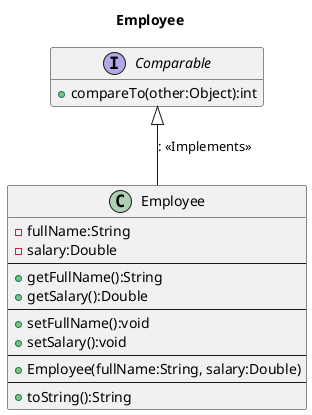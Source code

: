@startuml
title Employee
class Employee{
    -fullName:String
    -salary:Double
    --
    +getFullName():String
    +getSalary():Double
    --
    +setFullName():void
    +setSalary():void
    --
    +Employee(fullName:String, salary:Double)
    --
    +toString():String
}

Interface Comparable{
    +compareTo(other:Object):int
}

Employee -up-|> Comparable :: <<Implements>>

hide empty members
@enduml